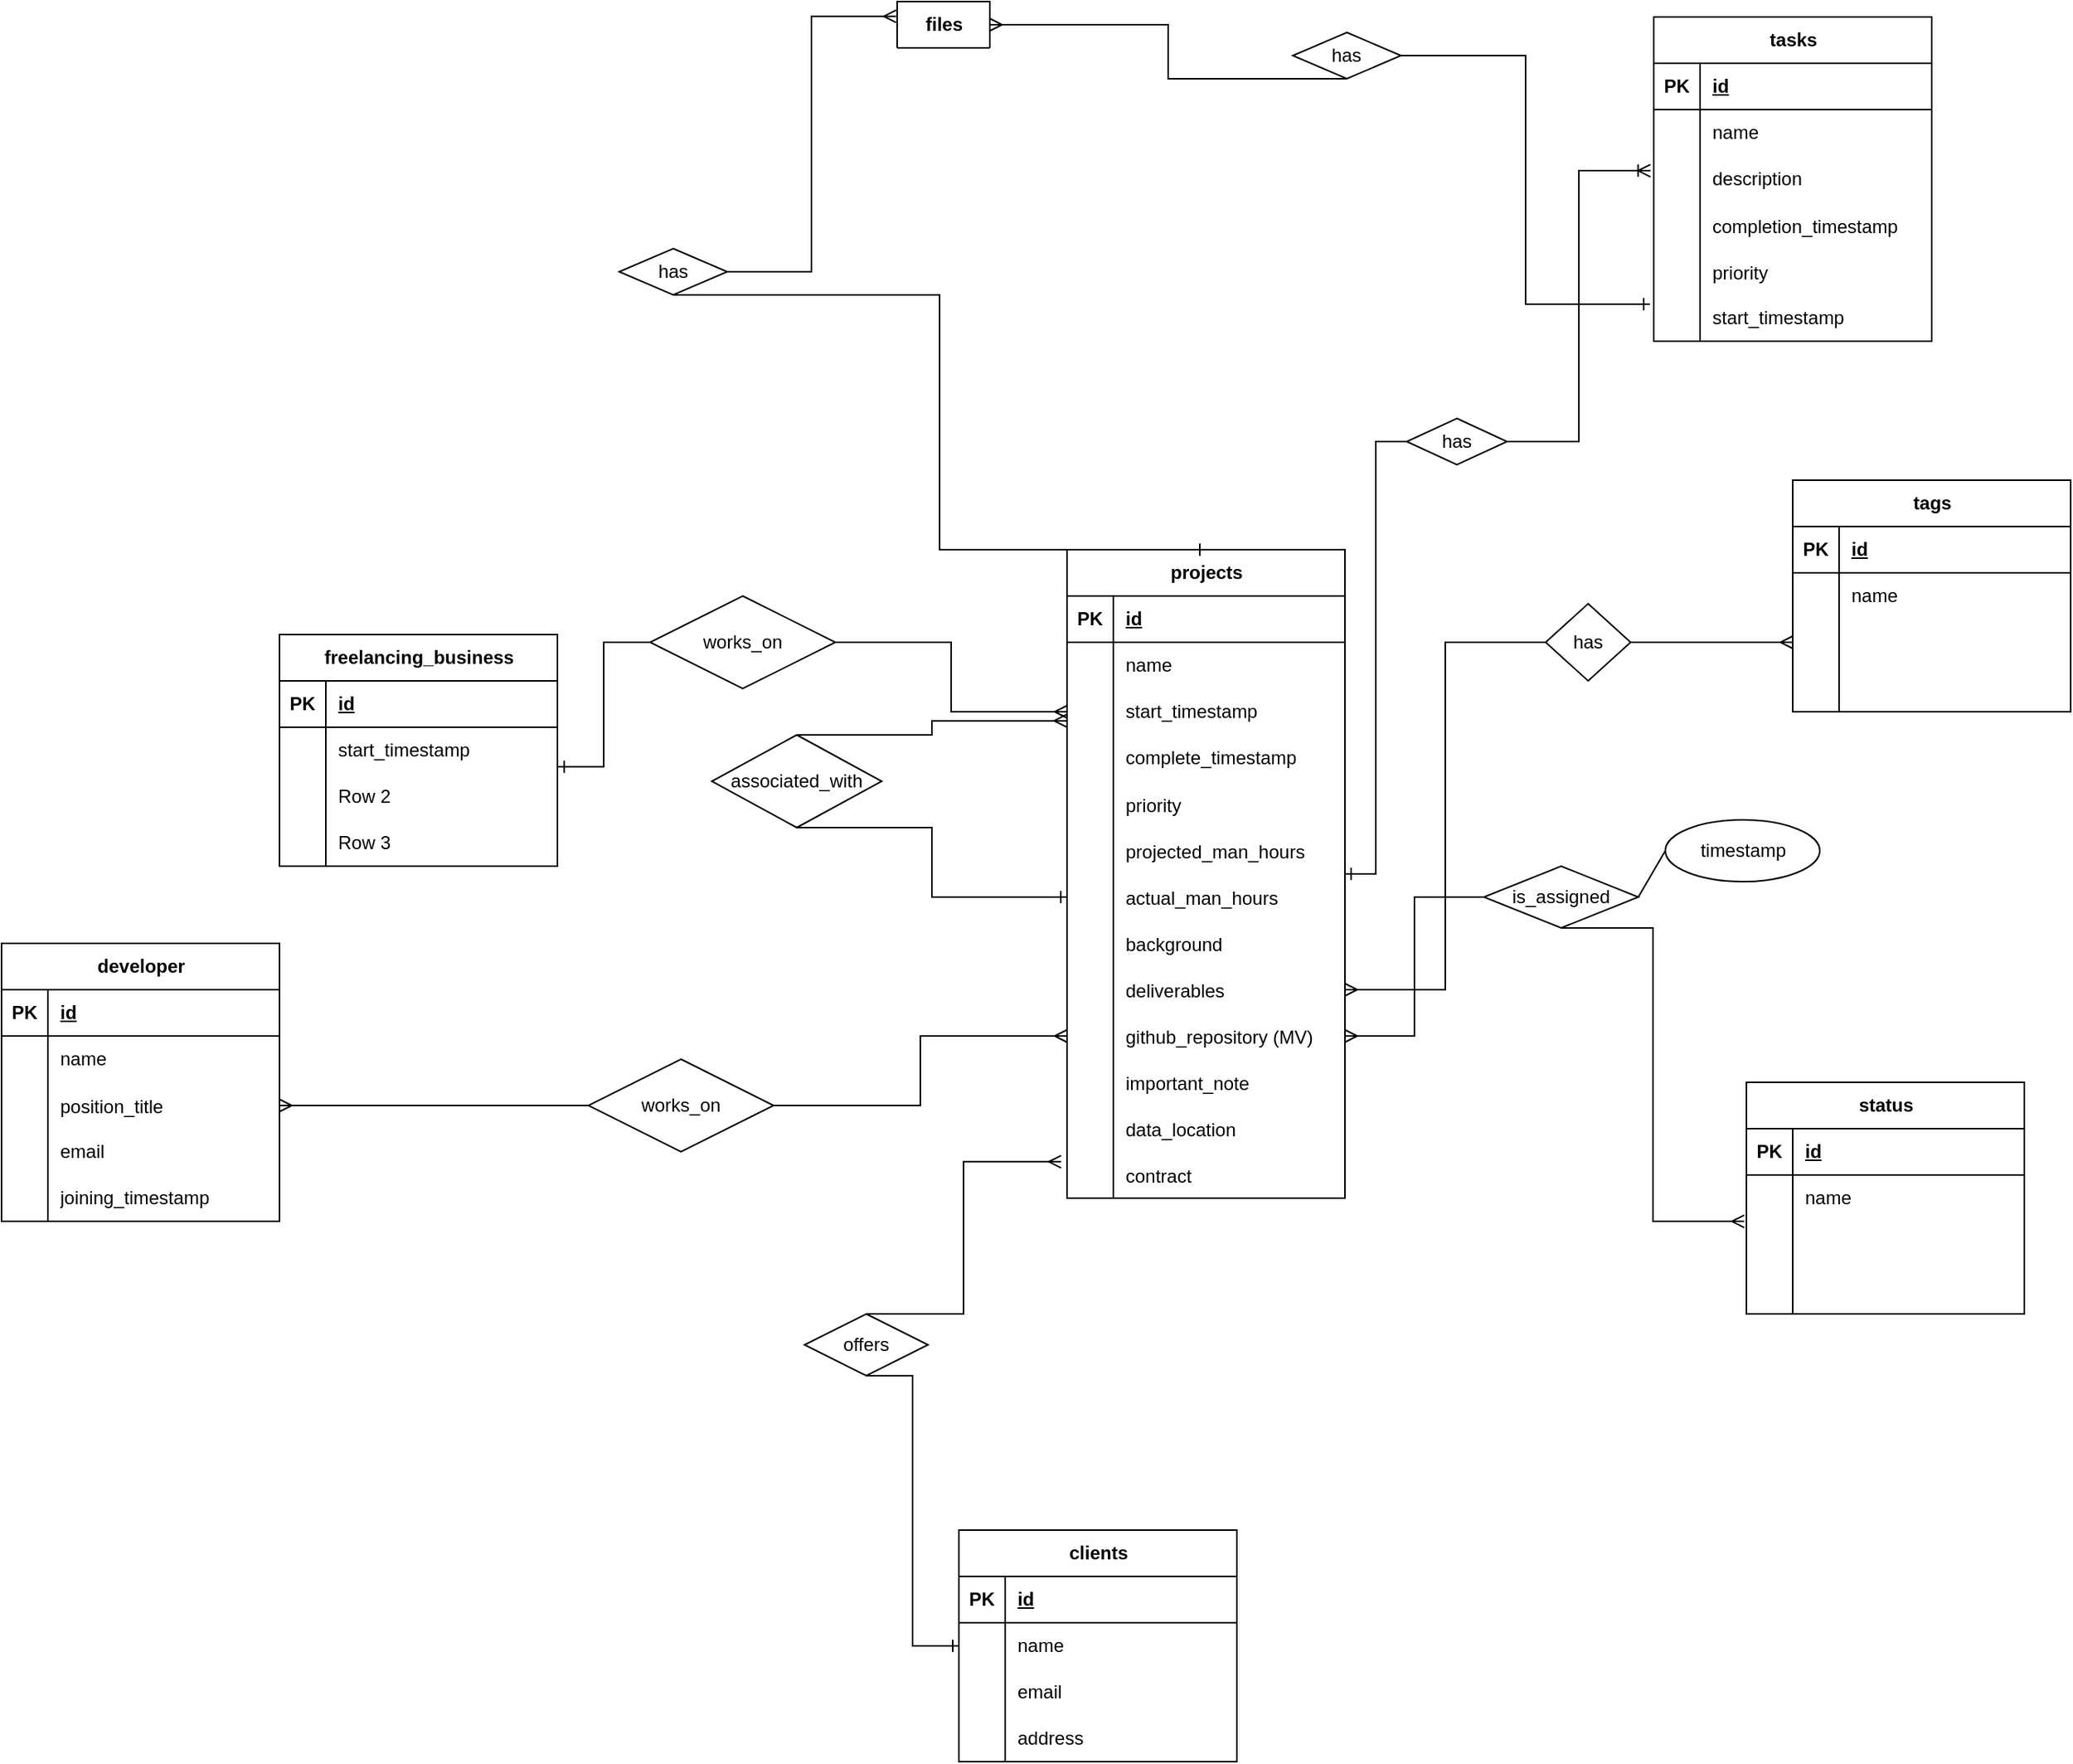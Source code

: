 <mxfile version="24.4.0" type="github">
  <diagram name="Page-1" id="avrD_yOwTQmy9O6q0Dgw">
    <mxGraphModel dx="1910" dy="1811" grid="1" gridSize="10" guides="1" tooltips="1" connect="1" arrows="1" fold="1" page="1" pageScale="1" pageWidth="850" pageHeight="1100" background="none" math="0" shadow="0">
      <root>
        <mxCell id="0" />
        <mxCell id="1" parent="0" />
        <mxCell id="9RLs-IRjbyCC4SIaiwNA-2" value="projects" style="shape=table;startSize=30;container=1;collapsible=1;childLayout=tableLayout;fixedRows=1;rowLines=0;fontStyle=1;align=center;resizeLast=1;html=1;" parent="1" vertex="1">
          <mxGeometry x="140" y="45" width="180" height="420" as="geometry">
            <mxRectangle x="170" y="40" width="80" height="30" as="alternateBounds" />
          </mxGeometry>
        </mxCell>
        <mxCell id="9RLs-IRjbyCC4SIaiwNA-3" value="" style="shape=tableRow;horizontal=0;startSize=0;swimlaneHead=0;swimlaneBody=0;fillColor=none;collapsible=0;dropTarget=0;points=[[0,0.5],[1,0.5]];portConstraint=eastwest;top=0;left=0;right=0;bottom=1;" parent="9RLs-IRjbyCC4SIaiwNA-2" vertex="1">
          <mxGeometry y="30" width="180" height="30" as="geometry" />
        </mxCell>
        <mxCell id="9RLs-IRjbyCC4SIaiwNA-4" value="PK" style="shape=partialRectangle;connectable=0;fillColor=none;top=0;left=0;bottom=0;right=0;fontStyle=1;overflow=hidden;whiteSpace=wrap;html=1;" parent="9RLs-IRjbyCC4SIaiwNA-3" vertex="1">
          <mxGeometry width="30" height="30" as="geometry">
            <mxRectangle width="30" height="30" as="alternateBounds" />
          </mxGeometry>
        </mxCell>
        <mxCell id="9RLs-IRjbyCC4SIaiwNA-5" value="id" style="shape=partialRectangle;connectable=0;fillColor=none;top=0;left=0;bottom=0;right=0;align=left;spacingLeft=6;fontStyle=5;overflow=hidden;whiteSpace=wrap;html=1;" parent="9RLs-IRjbyCC4SIaiwNA-3" vertex="1">
          <mxGeometry x="30" width="150" height="30" as="geometry">
            <mxRectangle width="150" height="30" as="alternateBounds" />
          </mxGeometry>
        </mxCell>
        <mxCell id="9RLs-IRjbyCC4SIaiwNA-6" value="" style="shape=tableRow;horizontal=0;startSize=0;swimlaneHead=0;swimlaneBody=0;fillColor=none;collapsible=0;dropTarget=0;points=[[0,0.5],[1,0.5]];portConstraint=eastwest;top=0;left=0;right=0;bottom=0;" parent="9RLs-IRjbyCC4SIaiwNA-2" vertex="1">
          <mxGeometry y="60" width="180" height="30" as="geometry" />
        </mxCell>
        <mxCell id="9RLs-IRjbyCC4SIaiwNA-7" value="" style="shape=partialRectangle;connectable=0;fillColor=none;top=0;left=0;bottom=0;right=0;editable=1;overflow=hidden;whiteSpace=wrap;html=1;" parent="9RLs-IRjbyCC4SIaiwNA-6" vertex="1">
          <mxGeometry width="30" height="30" as="geometry">
            <mxRectangle width="30" height="30" as="alternateBounds" />
          </mxGeometry>
        </mxCell>
        <mxCell id="9RLs-IRjbyCC4SIaiwNA-8" value="name" style="shape=partialRectangle;connectable=0;fillColor=none;top=0;left=0;bottom=0;right=0;align=left;spacingLeft=6;overflow=hidden;whiteSpace=wrap;html=1;" parent="9RLs-IRjbyCC4SIaiwNA-6" vertex="1">
          <mxGeometry x="30" width="150" height="30" as="geometry">
            <mxRectangle width="150" height="30" as="alternateBounds" />
          </mxGeometry>
        </mxCell>
        <mxCell id="9RLs-IRjbyCC4SIaiwNA-9" value="" style="shape=tableRow;horizontal=0;startSize=0;swimlaneHead=0;swimlaneBody=0;fillColor=none;collapsible=0;dropTarget=0;points=[[0,0.5],[1,0.5]];portConstraint=eastwest;top=0;left=0;right=0;bottom=0;" parent="9RLs-IRjbyCC4SIaiwNA-2" vertex="1">
          <mxGeometry y="90" width="180" height="30" as="geometry" />
        </mxCell>
        <mxCell id="9RLs-IRjbyCC4SIaiwNA-10" value="" style="shape=partialRectangle;connectable=0;fillColor=none;top=0;left=0;bottom=0;right=0;editable=1;overflow=hidden;whiteSpace=wrap;html=1;" parent="9RLs-IRjbyCC4SIaiwNA-9" vertex="1">
          <mxGeometry width="30" height="30" as="geometry">
            <mxRectangle width="30" height="30" as="alternateBounds" />
          </mxGeometry>
        </mxCell>
        <mxCell id="9RLs-IRjbyCC4SIaiwNA-11" value="start_timestamp" style="shape=partialRectangle;connectable=0;fillColor=none;top=0;left=0;bottom=0;right=0;align=left;spacingLeft=6;overflow=hidden;whiteSpace=wrap;html=1;" parent="9RLs-IRjbyCC4SIaiwNA-9" vertex="1">
          <mxGeometry x="30" width="150" height="30" as="geometry">
            <mxRectangle width="150" height="30" as="alternateBounds" />
          </mxGeometry>
        </mxCell>
        <mxCell id="9RLs-IRjbyCC4SIaiwNA-12" value="" style="shape=tableRow;horizontal=0;startSize=0;swimlaneHead=0;swimlaneBody=0;fillColor=none;collapsible=0;dropTarget=0;points=[[0,0.5],[1,0.5]];portConstraint=eastwest;top=0;left=0;right=0;bottom=0;" parent="9RLs-IRjbyCC4SIaiwNA-2" vertex="1">
          <mxGeometry y="120" width="180" height="30" as="geometry" />
        </mxCell>
        <mxCell id="9RLs-IRjbyCC4SIaiwNA-13" value="" style="shape=partialRectangle;connectable=0;fillColor=none;top=0;left=0;bottom=0;right=0;editable=1;overflow=hidden;whiteSpace=wrap;html=1;" parent="9RLs-IRjbyCC4SIaiwNA-12" vertex="1">
          <mxGeometry width="30" height="30" as="geometry">
            <mxRectangle width="30" height="30" as="alternateBounds" />
          </mxGeometry>
        </mxCell>
        <mxCell id="9RLs-IRjbyCC4SIaiwNA-14" value="complete_timestamp" style="shape=partialRectangle;connectable=0;fillColor=none;top=0;left=0;bottom=0;right=0;align=left;spacingLeft=6;overflow=hidden;whiteSpace=wrap;html=1;" parent="9RLs-IRjbyCC4SIaiwNA-12" vertex="1">
          <mxGeometry x="30" width="150" height="30" as="geometry">
            <mxRectangle width="150" height="30" as="alternateBounds" />
          </mxGeometry>
        </mxCell>
        <mxCell id="9RLs-IRjbyCC4SIaiwNA-30" value="" style="shape=tableRow;horizontal=0;startSize=0;swimlaneHead=0;swimlaneBody=0;fillColor=none;collapsible=0;dropTarget=0;points=[[0,0.5],[1,0.5]];portConstraint=eastwest;top=0;left=0;right=0;bottom=0;" parent="9RLs-IRjbyCC4SIaiwNA-2" vertex="1">
          <mxGeometry y="150" width="180" height="30" as="geometry" />
        </mxCell>
        <mxCell id="9RLs-IRjbyCC4SIaiwNA-31" value="" style="shape=partialRectangle;connectable=0;fillColor=none;top=0;left=0;bottom=0;right=0;editable=1;overflow=hidden;" parent="9RLs-IRjbyCC4SIaiwNA-30" vertex="1">
          <mxGeometry width="30" height="30" as="geometry">
            <mxRectangle width="30" height="30" as="alternateBounds" />
          </mxGeometry>
        </mxCell>
        <mxCell id="9RLs-IRjbyCC4SIaiwNA-32" value="priority" style="shape=partialRectangle;connectable=0;fillColor=none;top=0;left=0;bottom=0;right=0;align=left;spacingLeft=6;overflow=hidden;" parent="9RLs-IRjbyCC4SIaiwNA-30" vertex="1">
          <mxGeometry x="30" width="150" height="30" as="geometry">
            <mxRectangle width="150" height="30" as="alternateBounds" />
          </mxGeometry>
        </mxCell>
        <mxCell id="9RLs-IRjbyCC4SIaiwNA-35" value="" style="shape=tableRow;horizontal=0;startSize=0;swimlaneHead=0;swimlaneBody=0;fillColor=none;collapsible=0;dropTarget=0;points=[[0,0.5],[1,0.5]];portConstraint=eastwest;top=0;left=0;right=0;bottom=0;" parent="9RLs-IRjbyCC4SIaiwNA-2" vertex="1">
          <mxGeometry y="180" width="180" height="30" as="geometry" />
        </mxCell>
        <mxCell id="9RLs-IRjbyCC4SIaiwNA-36" value="" style="shape=partialRectangle;connectable=0;fillColor=none;top=0;left=0;bottom=0;right=0;editable=1;overflow=hidden;" parent="9RLs-IRjbyCC4SIaiwNA-35" vertex="1">
          <mxGeometry width="30" height="30" as="geometry">
            <mxRectangle width="30" height="30" as="alternateBounds" />
          </mxGeometry>
        </mxCell>
        <mxCell id="9RLs-IRjbyCC4SIaiwNA-37" value="projected_man_hours" style="shape=partialRectangle;connectable=0;fillColor=none;top=0;left=0;bottom=0;right=0;align=left;spacingLeft=6;overflow=hidden;" parent="9RLs-IRjbyCC4SIaiwNA-35" vertex="1">
          <mxGeometry x="30" width="150" height="30" as="geometry">
            <mxRectangle width="150" height="30" as="alternateBounds" />
          </mxGeometry>
        </mxCell>
        <mxCell id="9RLs-IRjbyCC4SIaiwNA-42" value="" style="shape=tableRow;horizontal=0;startSize=0;swimlaneHead=0;swimlaneBody=0;fillColor=none;collapsible=0;dropTarget=0;points=[[0,0.5],[1,0.5]];portConstraint=eastwest;top=0;left=0;right=0;bottom=0;" parent="9RLs-IRjbyCC4SIaiwNA-2" vertex="1">
          <mxGeometry y="210" width="180" height="30" as="geometry" />
        </mxCell>
        <mxCell id="9RLs-IRjbyCC4SIaiwNA-43" value="" style="shape=partialRectangle;connectable=0;fillColor=none;top=0;left=0;bottom=0;right=0;editable=1;overflow=hidden;" parent="9RLs-IRjbyCC4SIaiwNA-42" vertex="1">
          <mxGeometry width="30" height="30" as="geometry">
            <mxRectangle width="30" height="30" as="alternateBounds" />
          </mxGeometry>
        </mxCell>
        <mxCell id="9RLs-IRjbyCC4SIaiwNA-44" value="actual_man_hours" style="shape=partialRectangle;connectable=0;fillColor=none;top=0;left=0;bottom=0;right=0;align=left;spacingLeft=6;overflow=hidden;" parent="9RLs-IRjbyCC4SIaiwNA-42" vertex="1">
          <mxGeometry x="30" width="150" height="30" as="geometry">
            <mxRectangle width="150" height="30" as="alternateBounds" />
          </mxGeometry>
        </mxCell>
        <mxCell id="9RLs-IRjbyCC4SIaiwNA-45" value="" style="shape=tableRow;horizontal=0;startSize=0;swimlaneHead=0;swimlaneBody=0;fillColor=none;collapsible=0;dropTarget=0;points=[[0,0.5],[1,0.5]];portConstraint=eastwest;top=0;left=0;right=0;bottom=0;" parent="9RLs-IRjbyCC4SIaiwNA-2" vertex="1">
          <mxGeometry y="240" width="180" height="30" as="geometry" />
        </mxCell>
        <mxCell id="9RLs-IRjbyCC4SIaiwNA-46" value="" style="shape=partialRectangle;connectable=0;fillColor=none;top=0;left=0;bottom=0;right=0;editable=1;overflow=hidden;" parent="9RLs-IRjbyCC4SIaiwNA-45" vertex="1">
          <mxGeometry width="30" height="30" as="geometry">
            <mxRectangle width="30" height="30" as="alternateBounds" />
          </mxGeometry>
        </mxCell>
        <mxCell id="9RLs-IRjbyCC4SIaiwNA-47" value="background" style="shape=partialRectangle;connectable=0;fillColor=none;top=0;left=0;bottom=0;right=0;align=left;spacingLeft=6;overflow=hidden;" parent="9RLs-IRjbyCC4SIaiwNA-45" vertex="1">
          <mxGeometry x="30" width="150" height="30" as="geometry">
            <mxRectangle width="150" height="30" as="alternateBounds" />
          </mxGeometry>
        </mxCell>
        <mxCell id="9RLs-IRjbyCC4SIaiwNA-48" value="" style="shape=tableRow;horizontal=0;startSize=0;swimlaneHead=0;swimlaneBody=0;fillColor=none;collapsible=0;dropTarget=0;points=[[0,0.5],[1,0.5]];portConstraint=eastwest;top=0;left=0;right=0;bottom=0;" parent="9RLs-IRjbyCC4SIaiwNA-2" vertex="1">
          <mxGeometry y="270" width="180" height="30" as="geometry" />
        </mxCell>
        <mxCell id="9RLs-IRjbyCC4SIaiwNA-49" value="" style="shape=partialRectangle;connectable=0;fillColor=none;top=0;left=0;bottom=0;right=0;editable=1;overflow=hidden;" parent="9RLs-IRjbyCC4SIaiwNA-48" vertex="1">
          <mxGeometry width="30" height="30" as="geometry">
            <mxRectangle width="30" height="30" as="alternateBounds" />
          </mxGeometry>
        </mxCell>
        <mxCell id="9RLs-IRjbyCC4SIaiwNA-50" value="deliverables" style="shape=partialRectangle;connectable=0;fillColor=none;top=0;left=0;bottom=0;right=0;align=left;spacingLeft=6;overflow=hidden;" parent="9RLs-IRjbyCC4SIaiwNA-48" vertex="1">
          <mxGeometry x="30" width="150" height="30" as="geometry">
            <mxRectangle width="150" height="30" as="alternateBounds" />
          </mxGeometry>
        </mxCell>
        <mxCell id="9RLs-IRjbyCC4SIaiwNA-53" value="" style="shape=tableRow;horizontal=0;startSize=0;swimlaneHead=0;swimlaneBody=0;fillColor=none;collapsible=0;dropTarget=0;points=[[0,0.5],[1,0.5]];portConstraint=eastwest;top=0;left=0;right=0;bottom=0;" parent="9RLs-IRjbyCC4SIaiwNA-2" vertex="1">
          <mxGeometry y="300" width="180" height="30" as="geometry" />
        </mxCell>
        <mxCell id="9RLs-IRjbyCC4SIaiwNA-54" value="" style="shape=partialRectangle;connectable=0;fillColor=none;top=0;left=0;bottom=0;right=0;editable=1;overflow=hidden;" parent="9RLs-IRjbyCC4SIaiwNA-53" vertex="1">
          <mxGeometry width="30" height="30" as="geometry">
            <mxRectangle width="30" height="30" as="alternateBounds" />
          </mxGeometry>
        </mxCell>
        <mxCell id="9RLs-IRjbyCC4SIaiwNA-55" value="github_repository (MV)" style="shape=partialRectangle;connectable=0;fillColor=none;top=0;left=0;bottom=0;right=0;align=left;spacingLeft=6;overflow=hidden;" parent="9RLs-IRjbyCC4SIaiwNA-53" vertex="1">
          <mxGeometry x="30" width="150" height="30" as="geometry">
            <mxRectangle width="150" height="30" as="alternateBounds" />
          </mxGeometry>
        </mxCell>
        <mxCell id="6R7jLB4zL_vwGhcqKwxV-12" value="" style="shape=tableRow;horizontal=0;startSize=0;swimlaneHead=0;swimlaneBody=0;fillColor=none;collapsible=0;dropTarget=0;points=[[0,0.5],[1,0.5]];portConstraint=eastwest;top=0;left=0;right=0;bottom=0;" vertex="1" parent="9RLs-IRjbyCC4SIaiwNA-2">
          <mxGeometry y="330" width="180" height="30" as="geometry" />
        </mxCell>
        <mxCell id="6R7jLB4zL_vwGhcqKwxV-13" value="" style="shape=partialRectangle;connectable=0;fillColor=none;top=0;left=0;bottom=0;right=0;editable=1;overflow=hidden;" vertex="1" parent="6R7jLB4zL_vwGhcqKwxV-12">
          <mxGeometry width="30" height="30" as="geometry">
            <mxRectangle width="30" height="30" as="alternateBounds" />
          </mxGeometry>
        </mxCell>
        <mxCell id="6R7jLB4zL_vwGhcqKwxV-14" value="important_note" style="shape=partialRectangle;connectable=0;fillColor=none;top=0;left=0;bottom=0;right=0;align=left;spacingLeft=6;overflow=hidden;" vertex="1" parent="6R7jLB4zL_vwGhcqKwxV-12">
          <mxGeometry x="30" width="150" height="30" as="geometry">
            <mxRectangle width="150" height="30" as="alternateBounds" />
          </mxGeometry>
        </mxCell>
        <mxCell id="6R7jLB4zL_vwGhcqKwxV-9" value="" style="shape=tableRow;horizontal=0;startSize=0;swimlaneHead=0;swimlaneBody=0;fillColor=none;collapsible=0;dropTarget=0;points=[[0,0.5],[1,0.5]];portConstraint=eastwest;top=0;left=0;right=0;bottom=0;" vertex="1" parent="9RLs-IRjbyCC4SIaiwNA-2">
          <mxGeometry y="360" width="180" height="30" as="geometry" />
        </mxCell>
        <mxCell id="6R7jLB4zL_vwGhcqKwxV-10" value="" style="shape=partialRectangle;connectable=0;fillColor=none;top=0;left=0;bottom=0;right=0;editable=1;overflow=hidden;" vertex="1" parent="6R7jLB4zL_vwGhcqKwxV-9">
          <mxGeometry width="30" height="30" as="geometry">
            <mxRectangle width="30" height="30" as="alternateBounds" />
          </mxGeometry>
        </mxCell>
        <mxCell id="6R7jLB4zL_vwGhcqKwxV-11" value="data_location" style="shape=partialRectangle;connectable=0;fillColor=none;top=0;left=0;bottom=0;right=0;align=left;spacingLeft=6;overflow=hidden;" vertex="1" parent="6R7jLB4zL_vwGhcqKwxV-9">
          <mxGeometry x="30" width="150" height="30" as="geometry">
            <mxRectangle width="150" height="30" as="alternateBounds" />
          </mxGeometry>
        </mxCell>
        <mxCell id="6R7jLB4zL_vwGhcqKwxV-2" value="" style="shape=tableRow;horizontal=0;startSize=0;swimlaneHead=0;swimlaneBody=0;fillColor=none;collapsible=0;dropTarget=0;points=[[0,0.5],[1,0.5]];portConstraint=eastwest;top=0;left=0;right=0;bottom=0;" vertex="1" parent="9RLs-IRjbyCC4SIaiwNA-2">
          <mxGeometry y="390" width="180" height="30" as="geometry" />
        </mxCell>
        <mxCell id="6R7jLB4zL_vwGhcqKwxV-3" value="" style="shape=partialRectangle;connectable=0;fillColor=none;top=0;left=0;bottom=0;right=0;editable=1;overflow=hidden;" vertex="1" parent="6R7jLB4zL_vwGhcqKwxV-2">
          <mxGeometry width="30" height="30" as="geometry">
            <mxRectangle width="30" height="30" as="alternateBounds" />
          </mxGeometry>
        </mxCell>
        <mxCell id="6R7jLB4zL_vwGhcqKwxV-4" value="contract" style="shape=partialRectangle;connectable=0;fillColor=none;top=0;left=0;bottom=0;right=0;align=left;spacingLeft=6;overflow=hidden;" vertex="1" parent="6R7jLB4zL_vwGhcqKwxV-2">
          <mxGeometry x="30" width="150" height="30" as="geometry">
            <mxRectangle width="150" height="30" as="alternateBounds" />
          </mxGeometry>
        </mxCell>
        <mxCell id="9RLs-IRjbyCC4SIaiwNA-82" value="" style="edgeStyle=elbowEdgeStyle;fontSize=12;html=1;endArrow=ERoneToMany;rounded=0;entryX=-0.012;entryY=0.317;entryDx=0;entryDy=0;entryPerimeter=0;exitX=1;exitY=0.5;exitDx=0;exitDy=0;" parent="1" source="9RLs-IRjbyCC4SIaiwNA-84" target="9RLs-IRjbyCC4SIaiwNA-76" edge="1">
          <mxGeometry width="100" height="100" relative="1" as="geometry">
            <mxPoint x="430" y="170" as="sourcePoint" />
            <mxPoint x="410" y="210" as="targetPoint" />
          </mxGeometry>
        </mxCell>
        <mxCell id="9RLs-IRjbyCC4SIaiwNA-84" value="has" style="shape=rhombus;perimeter=rhombusPerimeter;whiteSpace=wrap;html=1;align=center;" parent="1" vertex="1">
          <mxGeometry x="360" y="-40" width="65" height="30" as="geometry" />
        </mxCell>
        <mxCell id="9RLs-IRjbyCC4SIaiwNA-86" value="" style="edgeStyle=elbowEdgeStyle;fontSize=12;html=1;endArrow=ERone;endFill=1;rounded=0;exitX=0;exitY=0.5;exitDx=0;exitDy=0;entryX=1;entryY=0.5;entryDx=0;entryDy=0;" parent="1" source="9RLs-IRjbyCC4SIaiwNA-84" target="9RLs-IRjbyCC4SIaiwNA-2" edge="1">
          <mxGeometry width="100" height="100" relative="1" as="geometry">
            <mxPoint x="220" y="290" as="sourcePoint" />
            <mxPoint x="320" y="190" as="targetPoint" />
          </mxGeometry>
        </mxCell>
        <mxCell id="6R7jLB4zL_vwGhcqKwxV-5" value="associated_with" style="shape=rhombus;perimeter=rhombusPerimeter;whiteSpace=wrap;html=1;align=center;" vertex="1" parent="1">
          <mxGeometry x="-90" y="165" width="110" height="60" as="geometry" />
        </mxCell>
        <mxCell id="6R7jLB4zL_vwGhcqKwxV-6" value="" style="edgeStyle=elbowEdgeStyle;fontSize=12;html=1;endArrow=ERmany;rounded=0;exitX=0.5;exitY=0;exitDx=0;exitDy=0;entryX=-0.002;entryY=0.694;entryDx=0;entryDy=0;entryPerimeter=0;" edge="1" parent="1" source="6R7jLB4zL_vwGhcqKwxV-5" target="9RLs-IRjbyCC4SIaiwNA-9">
          <mxGeometry width="100" height="100" relative="1" as="geometry">
            <mxPoint x="80" y="210" as="sourcePoint" />
            <mxPoint x="180" y="110" as="targetPoint" />
          </mxGeometry>
        </mxCell>
        <mxCell id="6R7jLB4zL_vwGhcqKwxV-7" value="" style="edgeStyle=elbowEdgeStyle;fontSize=12;html=1;endArrow=ERone;endFill=1;rounded=0;entryX=0;entryY=0.5;entryDx=0;entryDy=0;exitX=0.5;exitY=1;exitDx=0;exitDy=0;" edge="1" parent="1" source="6R7jLB4zL_vwGhcqKwxV-5" target="9RLs-IRjbyCC4SIaiwNA-42">
          <mxGeometry width="100" height="100" relative="1" as="geometry">
            <mxPoint x="80" y="210" as="sourcePoint" />
            <mxPoint x="80" y="270" as="targetPoint" />
          </mxGeometry>
        </mxCell>
        <mxCell id="6R7jLB4zL_vwGhcqKwxV-15" value="status" style="shape=table;startSize=30;container=1;collapsible=1;childLayout=tableLayout;fixedRows=1;rowLines=0;fontStyle=1;align=center;resizeLast=1;html=1;" vertex="1" parent="1">
          <mxGeometry x="580" y="390" width="180" height="150" as="geometry">
            <mxRectangle x="460" y="410" width="70" height="30" as="alternateBounds" />
          </mxGeometry>
        </mxCell>
        <mxCell id="6R7jLB4zL_vwGhcqKwxV-16" value="" style="shape=tableRow;horizontal=0;startSize=0;swimlaneHead=0;swimlaneBody=0;fillColor=none;collapsible=0;dropTarget=0;points=[[0,0.5],[1,0.5]];portConstraint=eastwest;top=0;left=0;right=0;bottom=1;" vertex="1" parent="6R7jLB4zL_vwGhcqKwxV-15">
          <mxGeometry y="30" width="180" height="30" as="geometry" />
        </mxCell>
        <mxCell id="6R7jLB4zL_vwGhcqKwxV-17" value="PK" style="shape=partialRectangle;connectable=0;fillColor=none;top=0;left=0;bottom=0;right=0;fontStyle=1;overflow=hidden;whiteSpace=wrap;html=1;" vertex="1" parent="6R7jLB4zL_vwGhcqKwxV-16">
          <mxGeometry width="30" height="30" as="geometry">
            <mxRectangle width="30" height="30" as="alternateBounds" />
          </mxGeometry>
        </mxCell>
        <mxCell id="6R7jLB4zL_vwGhcqKwxV-18" value="id" style="shape=partialRectangle;connectable=0;fillColor=none;top=0;left=0;bottom=0;right=0;align=left;spacingLeft=6;fontStyle=5;overflow=hidden;whiteSpace=wrap;html=1;" vertex="1" parent="6R7jLB4zL_vwGhcqKwxV-16">
          <mxGeometry x="30" width="150" height="30" as="geometry">
            <mxRectangle width="150" height="30" as="alternateBounds" />
          </mxGeometry>
        </mxCell>
        <mxCell id="6R7jLB4zL_vwGhcqKwxV-19" value="" style="shape=tableRow;horizontal=0;startSize=0;swimlaneHead=0;swimlaneBody=0;fillColor=none;collapsible=0;dropTarget=0;points=[[0,0.5],[1,0.5]];portConstraint=eastwest;top=0;left=0;right=0;bottom=0;" vertex="1" parent="6R7jLB4zL_vwGhcqKwxV-15">
          <mxGeometry y="60" width="180" height="30" as="geometry" />
        </mxCell>
        <mxCell id="6R7jLB4zL_vwGhcqKwxV-20" value="" style="shape=partialRectangle;connectable=0;fillColor=none;top=0;left=0;bottom=0;right=0;editable=1;overflow=hidden;whiteSpace=wrap;html=1;" vertex="1" parent="6R7jLB4zL_vwGhcqKwxV-19">
          <mxGeometry width="30" height="30" as="geometry">
            <mxRectangle width="30" height="30" as="alternateBounds" />
          </mxGeometry>
        </mxCell>
        <mxCell id="6R7jLB4zL_vwGhcqKwxV-21" value="name" style="shape=partialRectangle;connectable=0;fillColor=none;top=0;left=0;bottom=0;right=0;align=left;spacingLeft=6;overflow=hidden;whiteSpace=wrap;html=1;" vertex="1" parent="6R7jLB4zL_vwGhcqKwxV-19">
          <mxGeometry x="30" width="150" height="30" as="geometry">
            <mxRectangle width="150" height="30" as="alternateBounds" />
          </mxGeometry>
        </mxCell>
        <mxCell id="6R7jLB4zL_vwGhcqKwxV-22" value="" style="shape=tableRow;horizontal=0;startSize=0;swimlaneHead=0;swimlaneBody=0;fillColor=none;collapsible=0;dropTarget=0;points=[[0,0.5],[1,0.5]];portConstraint=eastwest;top=0;left=0;right=0;bottom=0;" vertex="1" parent="6R7jLB4zL_vwGhcqKwxV-15">
          <mxGeometry y="90" width="180" height="30" as="geometry" />
        </mxCell>
        <mxCell id="6R7jLB4zL_vwGhcqKwxV-23" value="" style="shape=partialRectangle;connectable=0;fillColor=none;top=0;left=0;bottom=0;right=0;editable=1;overflow=hidden;whiteSpace=wrap;html=1;" vertex="1" parent="6R7jLB4zL_vwGhcqKwxV-22">
          <mxGeometry width="30" height="30" as="geometry">
            <mxRectangle width="30" height="30" as="alternateBounds" />
          </mxGeometry>
        </mxCell>
        <mxCell id="6R7jLB4zL_vwGhcqKwxV-24" value="" style="shape=partialRectangle;connectable=0;fillColor=none;top=0;left=0;bottom=0;right=0;align=left;spacingLeft=6;overflow=hidden;whiteSpace=wrap;html=1;" vertex="1" parent="6R7jLB4zL_vwGhcqKwxV-22">
          <mxGeometry x="30" width="150" height="30" as="geometry">
            <mxRectangle width="150" height="30" as="alternateBounds" />
          </mxGeometry>
        </mxCell>
        <mxCell id="6R7jLB4zL_vwGhcqKwxV-25" value="" style="shape=tableRow;horizontal=0;startSize=0;swimlaneHead=0;swimlaneBody=0;fillColor=none;collapsible=0;dropTarget=0;points=[[0,0.5],[1,0.5]];portConstraint=eastwest;top=0;left=0;right=0;bottom=0;" vertex="1" parent="6R7jLB4zL_vwGhcqKwxV-15">
          <mxGeometry y="120" width="180" height="30" as="geometry" />
        </mxCell>
        <mxCell id="6R7jLB4zL_vwGhcqKwxV-26" value="" style="shape=partialRectangle;connectable=0;fillColor=none;top=0;left=0;bottom=0;right=0;editable=1;overflow=hidden;whiteSpace=wrap;html=1;" vertex="1" parent="6R7jLB4zL_vwGhcqKwxV-25">
          <mxGeometry width="30" height="30" as="geometry">
            <mxRectangle width="30" height="30" as="alternateBounds" />
          </mxGeometry>
        </mxCell>
        <mxCell id="6R7jLB4zL_vwGhcqKwxV-27" value="" style="shape=partialRectangle;connectable=0;fillColor=none;top=0;left=0;bottom=0;right=0;align=left;spacingLeft=6;overflow=hidden;whiteSpace=wrap;html=1;" vertex="1" parent="6R7jLB4zL_vwGhcqKwxV-25">
          <mxGeometry x="30" width="150" height="30" as="geometry">
            <mxRectangle width="150" height="30" as="alternateBounds" />
          </mxGeometry>
        </mxCell>
        <mxCell id="6R7jLB4zL_vwGhcqKwxV-30" value="" style="edgeStyle=elbowEdgeStyle;fontSize=12;html=1;endArrow=ERmany;rounded=0;exitX=0.5;exitY=1;exitDx=0;exitDy=0;entryX=-0.008;entryY=0.002;entryDx=0;entryDy=0;entryPerimeter=0;" edge="1" parent="1" source="6R7jLB4zL_vwGhcqKwxV-28" target="6R7jLB4zL_vwGhcqKwxV-22">
          <mxGeometry width="100" height="100" relative="1" as="geometry">
            <mxPoint x="218.94" y="270" as="sourcePoint" />
            <mxPoint x="400" y="490" as="targetPoint" />
          </mxGeometry>
        </mxCell>
        <mxCell id="6R7jLB4zL_vwGhcqKwxV-31" value="" style="edgeStyle=elbowEdgeStyle;fontSize=12;html=1;endArrow=ERmany;rounded=0;exitX=0;exitY=0.5;exitDx=0;exitDy=0;entryX=1;entryY=0.75;entryDx=0;entryDy=0;" edge="1" parent="1" source="6R7jLB4zL_vwGhcqKwxV-28" target="9RLs-IRjbyCC4SIaiwNA-2">
          <mxGeometry width="100" height="100" relative="1" as="geometry">
            <mxPoint x="260" y="520" as="sourcePoint" />
            <mxPoint x="270" y="120" as="targetPoint" />
          </mxGeometry>
        </mxCell>
        <mxCell id="6R7jLB4zL_vwGhcqKwxV-34" value="" style="group" vertex="1" connectable="0" parent="1">
          <mxGeometry x="410" y="220" width="217.5" height="70" as="geometry" />
        </mxCell>
        <mxCell id="6R7jLB4zL_vwGhcqKwxV-28" value="is_assigned" style="shape=rhombus;perimeter=rhombusPerimeter;whiteSpace=wrap;html=1;align=center;" vertex="1" parent="6R7jLB4zL_vwGhcqKwxV-34">
          <mxGeometry y="30" width="100" height="40" as="geometry" />
        </mxCell>
        <mxCell id="6R7jLB4zL_vwGhcqKwxV-32" value="timestamp" style="ellipse;whiteSpace=wrap;html=1;align=center;" vertex="1" parent="6R7jLB4zL_vwGhcqKwxV-34">
          <mxGeometry x="117.5" width="100" height="40" as="geometry" />
        </mxCell>
        <mxCell id="6R7jLB4zL_vwGhcqKwxV-33" value="" style="endArrow=none;html=1;rounded=0;exitX=1;exitY=0.5;exitDx=0;exitDy=0;entryX=0;entryY=0.5;entryDx=0;entryDy=0;" edge="1" parent="6R7jLB4zL_vwGhcqKwxV-34" source="6R7jLB4zL_vwGhcqKwxV-28" target="6R7jLB4zL_vwGhcqKwxV-32">
          <mxGeometry relative="1" as="geometry">
            <mxPoint x="87.5" y="80" as="sourcePoint" />
            <mxPoint x="247.5" y="80" as="targetPoint" />
          </mxGeometry>
        </mxCell>
        <mxCell id="6R7jLB4zL_vwGhcqKwxV-35" value="freelancing_business" style="shape=table;startSize=30;container=1;collapsible=1;childLayout=tableLayout;fixedRows=1;rowLines=0;fontStyle=1;align=center;resizeLast=1;html=1;" vertex="1" parent="1">
          <mxGeometry x="-370" y="100" width="180" height="150" as="geometry" />
        </mxCell>
        <mxCell id="6R7jLB4zL_vwGhcqKwxV-36" value="" style="shape=tableRow;horizontal=0;startSize=0;swimlaneHead=0;swimlaneBody=0;fillColor=none;collapsible=0;dropTarget=0;points=[[0,0.5],[1,0.5]];portConstraint=eastwest;top=0;left=0;right=0;bottom=1;" vertex="1" parent="6R7jLB4zL_vwGhcqKwxV-35">
          <mxGeometry y="30" width="180" height="30" as="geometry" />
        </mxCell>
        <mxCell id="6R7jLB4zL_vwGhcqKwxV-37" value="PK" style="shape=partialRectangle;connectable=0;fillColor=none;top=0;left=0;bottom=0;right=0;fontStyle=1;overflow=hidden;whiteSpace=wrap;html=1;" vertex="1" parent="6R7jLB4zL_vwGhcqKwxV-36">
          <mxGeometry width="30" height="30" as="geometry">
            <mxRectangle width="30" height="30" as="alternateBounds" />
          </mxGeometry>
        </mxCell>
        <mxCell id="6R7jLB4zL_vwGhcqKwxV-38" value="id" style="shape=partialRectangle;connectable=0;fillColor=none;top=0;left=0;bottom=0;right=0;align=left;spacingLeft=6;fontStyle=5;overflow=hidden;whiteSpace=wrap;html=1;" vertex="1" parent="6R7jLB4zL_vwGhcqKwxV-36">
          <mxGeometry x="30" width="150" height="30" as="geometry">
            <mxRectangle width="150" height="30" as="alternateBounds" />
          </mxGeometry>
        </mxCell>
        <mxCell id="6R7jLB4zL_vwGhcqKwxV-39" value="" style="shape=tableRow;horizontal=0;startSize=0;swimlaneHead=0;swimlaneBody=0;fillColor=none;collapsible=0;dropTarget=0;points=[[0,0.5],[1,0.5]];portConstraint=eastwest;top=0;left=0;right=0;bottom=0;" vertex="1" parent="6R7jLB4zL_vwGhcqKwxV-35">
          <mxGeometry y="60" width="180" height="30" as="geometry" />
        </mxCell>
        <mxCell id="6R7jLB4zL_vwGhcqKwxV-40" value="" style="shape=partialRectangle;connectable=0;fillColor=none;top=0;left=0;bottom=0;right=0;editable=1;overflow=hidden;whiteSpace=wrap;html=1;" vertex="1" parent="6R7jLB4zL_vwGhcqKwxV-39">
          <mxGeometry width="30" height="30" as="geometry">
            <mxRectangle width="30" height="30" as="alternateBounds" />
          </mxGeometry>
        </mxCell>
        <mxCell id="6R7jLB4zL_vwGhcqKwxV-41" value="start_timestamp" style="shape=partialRectangle;connectable=0;fillColor=none;top=0;left=0;bottom=0;right=0;align=left;spacingLeft=6;overflow=hidden;whiteSpace=wrap;html=1;" vertex="1" parent="6R7jLB4zL_vwGhcqKwxV-39">
          <mxGeometry x="30" width="150" height="30" as="geometry">
            <mxRectangle width="150" height="30" as="alternateBounds" />
          </mxGeometry>
        </mxCell>
        <mxCell id="6R7jLB4zL_vwGhcqKwxV-42" value="" style="shape=tableRow;horizontal=0;startSize=0;swimlaneHead=0;swimlaneBody=0;fillColor=none;collapsible=0;dropTarget=0;points=[[0,0.5],[1,0.5]];portConstraint=eastwest;top=0;left=0;right=0;bottom=0;" vertex="1" parent="6R7jLB4zL_vwGhcqKwxV-35">
          <mxGeometry y="90" width="180" height="30" as="geometry" />
        </mxCell>
        <mxCell id="6R7jLB4zL_vwGhcqKwxV-43" value="" style="shape=partialRectangle;connectable=0;fillColor=none;top=0;left=0;bottom=0;right=0;editable=1;overflow=hidden;whiteSpace=wrap;html=1;" vertex="1" parent="6R7jLB4zL_vwGhcqKwxV-42">
          <mxGeometry width="30" height="30" as="geometry">
            <mxRectangle width="30" height="30" as="alternateBounds" />
          </mxGeometry>
        </mxCell>
        <mxCell id="6R7jLB4zL_vwGhcqKwxV-44" value="Row 2" style="shape=partialRectangle;connectable=0;fillColor=none;top=0;left=0;bottom=0;right=0;align=left;spacingLeft=6;overflow=hidden;whiteSpace=wrap;html=1;" vertex="1" parent="6R7jLB4zL_vwGhcqKwxV-42">
          <mxGeometry x="30" width="150" height="30" as="geometry">
            <mxRectangle width="150" height="30" as="alternateBounds" />
          </mxGeometry>
        </mxCell>
        <mxCell id="6R7jLB4zL_vwGhcqKwxV-45" value="" style="shape=tableRow;horizontal=0;startSize=0;swimlaneHead=0;swimlaneBody=0;fillColor=none;collapsible=0;dropTarget=0;points=[[0,0.5],[1,0.5]];portConstraint=eastwest;top=0;left=0;right=0;bottom=0;" vertex="1" parent="6R7jLB4zL_vwGhcqKwxV-35">
          <mxGeometry y="120" width="180" height="30" as="geometry" />
        </mxCell>
        <mxCell id="6R7jLB4zL_vwGhcqKwxV-46" value="" style="shape=partialRectangle;connectable=0;fillColor=none;top=0;left=0;bottom=0;right=0;editable=1;overflow=hidden;whiteSpace=wrap;html=1;" vertex="1" parent="6R7jLB4zL_vwGhcqKwxV-45">
          <mxGeometry width="30" height="30" as="geometry">
            <mxRectangle width="30" height="30" as="alternateBounds" />
          </mxGeometry>
        </mxCell>
        <mxCell id="6R7jLB4zL_vwGhcqKwxV-47" value="Row 3" style="shape=partialRectangle;connectable=0;fillColor=none;top=0;left=0;bottom=0;right=0;align=left;spacingLeft=6;overflow=hidden;whiteSpace=wrap;html=1;" vertex="1" parent="6R7jLB4zL_vwGhcqKwxV-45">
          <mxGeometry x="30" width="150" height="30" as="geometry">
            <mxRectangle width="150" height="30" as="alternateBounds" />
          </mxGeometry>
        </mxCell>
        <mxCell id="6R7jLB4zL_vwGhcqKwxV-48" value="works_on" style="shape=rhombus;perimeter=rhombusPerimeter;whiteSpace=wrap;html=1;align=center;" vertex="1" parent="1">
          <mxGeometry x="-130" y="75" width="120" height="60" as="geometry" />
        </mxCell>
        <mxCell id="6R7jLB4zL_vwGhcqKwxV-49" value="" style="edgeStyle=elbowEdgeStyle;fontSize=12;html=1;endArrow=ERone;endFill=1;rounded=0;exitX=0;exitY=0.5;exitDx=0;exitDy=0;entryX=1.002;entryY=-0.146;entryDx=0;entryDy=0;entryPerimeter=0;" edge="1" parent="1" source="6R7jLB4zL_vwGhcqKwxV-48" target="6R7jLB4zL_vwGhcqKwxV-42">
          <mxGeometry width="100" height="100" relative="1" as="geometry">
            <mxPoint x="-170" y="320" as="sourcePoint" />
            <mxPoint x="-70" y="220" as="targetPoint" />
          </mxGeometry>
        </mxCell>
        <mxCell id="6R7jLB4zL_vwGhcqKwxV-50" value="" style="edgeStyle=elbowEdgeStyle;fontSize=12;html=1;endArrow=ERmany;rounded=0;exitX=1;exitY=0.5;exitDx=0;exitDy=0;entryX=0;entryY=0.25;entryDx=0;entryDy=0;" edge="1" parent="1" source="6R7jLB4zL_vwGhcqKwxV-48" target="9RLs-IRjbyCC4SIaiwNA-2">
          <mxGeometry width="100" height="100" relative="1" as="geometry">
            <mxPoint x="-160" y="420" as="sourcePoint" />
            <mxPoint x="-60" y="320" as="targetPoint" />
          </mxGeometry>
        </mxCell>
        <mxCell id="9RLs-IRjbyCC4SIaiwNA-69" value="tasks" style="shape=table;startSize=30;container=1;collapsible=1;childLayout=tableLayout;fixedRows=1;rowLines=0;fontStyle=1;align=center;resizeLast=1;html=1;" parent="1" vertex="1">
          <mxGeometry x="520" y="-300" width="180" height="210" as="geometry">
            <mxRectangle x="520" y="-300" width="70" height="30" as="alternateBounds" />
          </mxGeometry>
        </mxCell>
        <mxCell id="9RLs-IRjbyCC4SIaiwNA-70" value="" style="shape=tableRow;horizontal=0;startSize=0;swimlaneHead=0;swimlaneBody=0;fillColor=none;collapsible=0;dropTarget=0;points=[[0,0.5],[1,0.5]];portConstraint=eastwest;top=0;left=0;right=0;bottom=1;" parent="9RLs-IRjbyCC4SIaiwNA-69" vertex="1">
          <mxGeometry y="30" width="180" height="30" as="geometry" />
        </mxCell>
        <mxCell id="9RLs-IRjbyCC4SIaiwNA-71" value="PK" style="shape=partialRectangle;connectable=0;fillColor=none;top=0;left=0;bottom=0;right=0;fontStyle=1;overflow=hidden;whiteSpace=wrap;html=1;" parent="9RLs-IRjbyCC4SIaiwNA-70" vertex="1">
          <mxGeometry width="30" height="30" as="geometry">
            <mxRectangle width="30" height="30" as="alternateBounds" />
          </mxGeometry>
        </mxCell>
        <mxCell id="9RLs-IRjbyCC4SIaiwNA-72" value="id" style="shape=partialRectangle;connectable=0;fillColor=none;top=0;left=0;bottom=0;right=0;align=left;spacingLeft=6;fontStyle=5;overflow=hidden;whiteSpace=wrap;html=1;" parent="9RLs-IRjbyCC4SIaiwNA-70" vertex="1">
          <mxGeometry x="30" width="150" height="30" as="geometry">
            <mxRectangle width="150" height="30" as="alternateBounds" />
          </mxGeometry>
        </mxCell>
        <mxCell id="9RLs-IRjbyCC4SIaiwNA-73" value="" style="shape=tableRow;horizontal=0;startSize=0;swimlaneHead=0;swimlaneBody=0;fillColor=none;collapsible=0;dropTarget=0;points=[[0,0.5],[1,0.5]];portConstraint=eastwest;top=0;left=0;right=0;bottom=0;" parent="9RLs-IRjbyCC4SIaiwNA-69" vertex="1">
          <mxGeometry y="60" width="180" height="30" as="geometry" />
        </mxCell>
        <mxCell id="9RLs-IRjbyCC4SIaiwNA-74" value="" style="shape=partialRectangle;connectable=0;fillColor=none;top=0;left=0;bottom=0;right=0;editable=1;overflow=hidden;whiteSpace=wrap;html=1;" parent="9RLs-IRjbyCC4SIaiwNA-73" vertex="1">
          <mxGeometry width="30" height="30" as="geometry">
            <mxRectangle width="30" height="30" as="alternateBounds" />
          </mxGeometry>
        </mxCell>
        <mxCell id="9RLs-IRjbyCC4SIaiwNA-75" value="name" style="shape=partialRectangle;connectable=0;fillColor=none;top=0;left=0;bottom=0;right=0;align=left;spacingLeft=6;overflow=hidden;whiteSpace=wrap;html=1;" parent="9RLs-IRjbyCC4SIaiwNA-73" vertex="1">
          <mxGeometry x="30" width="150" height="30" as="geometry">
            <mxRectangle width="150" height="30" as="alternateBounds" />
          </mxGeometry>
        </mxCell>
        <mxCell id="9RLs-IRjbyCC4SIaiwNA-76" value="" style="shape=tableRow;horizontal=0;startSize=0;swimlaneHead=0;swimlaneBody=0;fillColor=none;collapsible=0;dropTarget=0;points=[[0,0.5],[1,0.5]];portConstraint=eastwest;top=0;left=0;right=0;bottom=0;" parent="9RLs-IRjbyCC4SIaiwNA-69" vertex="1">
          <mxGeometry y="90" width="180" height="30" as="geometry" />
        </mxCell>
        <mxCell id="9RLs-IRjbyCC4SIaiwNA-77" value="" style="shape=partialRectangle;connectable=0;fillColor=none;top=0;left=0;bottom=0;right=0;editable=1;overflow=hidden;whiteSpace=wrap;html=1;" parent="9RLs-IRjbyCC4SIaiwNA-76" vertex="1">
          <mxGeometry width="30" height="30" as="geometry">
            <mxRectangle width="30" height="30" as="alternateBounds" />
          </mxGeometry>
        </mxCell>
        <mxCell id="9RLs-IRjbyCC4SIaiwNA-78" value="description" style="shape=partialRectangle;connectable=0;fillColor=none;top=0;left=0;bottom=0;right=0;align=left;spacingLeft=6;overflow=hidden;whiteSpace=wrap;html=1;" parent="9RLs-IRjbyCC4SIaiwNA-76" vertex="1">
          <mxGeometry x="30" width="150" height="30" as="geometry">
            <mxRectangle width="150" height="30" as="alternateBounds" />
          </mxGeometry>
        </mxCell>
        <mxCell id="6R7jLB4zL_vwGhcqKwxV-51" value="" style="shape=tableRow;horizontal=0;startSize=0;swimlaneHead=0;swimlaneBody=0;fillColor=none;collapsible=0;dropTarget=0;points=[[0,0.5],[1,0.5]];portConstraint=eastwest;top=0;left=0;right=0;bottom=0;" vertex="1" parent="9RLs-IRjbyCC4SIaiwNA-69">
          <mxGeometry y="120" width="180" height="30" as="geometry" />
        </mxCell>
        <mxCell id="6R7jLB4zL_vwGhcqKwxV-52" value="" style="shape=partialRectangle;connectable=0;fillColor=none;top=0;left=0;bottom=0;right=0;editable=1;overflow=hidden;" vertex="1" parent="6R7jLB4zL_vwGhcqKwxV-51">
          <mxGeometry width="30" height="30" as="geometry">
            <mxRectangle width="30" height="30" as="alternateBounds" />
          </mxGeometry>
        </mxCell>
        <mxCell id="6R7jLB4zL_vwGhcqKwxV-53" value="completion_timestamp" style="shape=partialRectangle;connectable=0;fillColor=none;top=0;left=0;bottom=0;right=0;align=left;spacingLeft=6;overflow=hidden;" vertex="1" parent="6R7jLB4zL_vwGhcqKwxV-51">
          <mxGeometry x="30" width="150" height="30" as="geometry">
            <mxRectangle width="150" height="30" as="alternateBounds" />
          </mxGeometry>
        </mxCell>
        <mxCell id="6R7jLB4zL_vwGhcqKwxV-54" value="" style="shape=tableRow;horizontal=0;startSize=0;swimlaneHead=0;swimlaneBody=0;fillColor=none;collapsible=0;dropTarget=0;points=[[0,0.5],[1,0.5]];portConstraint=eastwest;top=0;left=0;right=0;bottom=0;" vertex="1" parent="9RLs-IRjbyCC4SIaiwNA-69">
          <mxGeometry y="150" width="180" height="30" as="geometry" />
        </mxCell>
        <mxCell id="6R7jLB4zL_vwGhcqKwxV-55" value="" style="shape=partialRectangle;connectable=0;fillColor=none;top=0;left=0;bottom=0;right=0;editable=1;overflow=hidden;" vertex="1" parent="6R7jLB4zL_vwGhcqKwxV-54">
          <mxGeometry width="30" height="30" as="geometry">
            <mxRectangle width="30" height="30" as="alternateBounds" />
          </mxGeometry>
        </mxCell>
        <mxCell id="6R7jLB4zL_vwGhcqKwxV-56" value="priority" style="shape=partialRectangle;connectable=0;fillColor=none;top=0;left=0;bottom=0;right=0;align=left;spacingLeft=6;overflow=hidden;" vertex="1" parent="6R7jLB4zL_vwGhcqKwxV-54">
          <mxGeometry x="30" width="150" height="30" as="geometry">
            <mxRectangle width="150" height="30" as="alternateBounds" />
          </mxGeometry>
        </mxCell>
        <mxCell id="9RLs-IRjbyCC4SIaiwNA-79" value="" style="shape=tableRow;horizontal=0;startSize=0;swimlaneHead=0;swimlaneBody=0;fillColor=none;collapsible=0;dropTarget=0;points=[[0,0.5],[1,0.5]];portConstraint=eastwest;top=0;left=0;right=0;bottom=0;" parent="9RLs-IRjbyCC4SIaiwNA-69" vertex="1">
          <mxGeometry y="180" width="180" height="30" as="geometry" />
        </mxCell>
        <mxCell id="9RLs-IRjbyCC4SIaiwNA-80" value="" style="shape=partialRectangle;connectable=0;fillColor=none;top=0;left=0;bottom=0;right=0;editable=1;overflow=hidden;whiteSpace=wrap;html=1;" parent="9RLs-IRjbyCC4SIaiwNA-79" vertex="1">
          <mxGeometry width="30" height="30" as="geometry">
            <mxRectangle width="30" height="30" as="alternateBounds" />
          </mxGeometry>
        </mxCell>
        <mxCell id="9RLs-IRjbyCC4SIaiwNA-81" value="start_timestamp" style="shape=partialRectangle;connectable=0;fillColor=none;top=0;left=0;bottom=0;right=0;align=left;spacingLeft=6;overflow=hidden;whiteSpace=wrap;html=1;" parent="9RLs-IRjbyCC4SIaiwNA-79" vertex="1">
          <mxGeometry x="30" width="150" height="30" as="geometry">
            <mxRectangle width="150" height="30" as="alternateBounds" />
          </mxGeometry>
        </mxCell>
        <mxCell id="6R7jLB4zL_vwGhcqKwxV-57" value="files" style="shape=table;startSize=30;container=1;collapsible=1;childLayout=tableLayout;fixedRows=1;rowLines=0;fontStyle=1;align=center;resizeLast=1;html=1;" vertex="1" collapsed="1" parent="1">
          <mxGeometry x="30" y="-310" width="60" height="30" as="geometry">
            <mxRectangle x="-100" y="-410" width="180" height="180" as="alternateBounds" />
          </mxGeometry>
        </mxCell>
        <mxCell id="6R7jLB4zL_vwGhcqKwxV-58" value="" style="shape=tableRow;horizontal=0;startSize=0;swimlaneHead=0;swimlaneBody=0;fillColor=none;collapsible=0;dropTarget=0;points=[[0,0.5],[1,0.5]];portConstraint=eastwest;top=0;left=0;right=0;bottom=1;" vertex="1" parent="6R7jLB4zL_vwGhcqKwxV-57">
          <mxGeometry y="30" width="180" height="30" as="geometry" />
        </mxCell>
        <mxCell id="6R7jLB4zL_vwGhcqKwxV-59" value="PK" style="shape=partialRectangle;connectable=0;fillColor=none;top=0;left=0;bottom=0;right=0;fontStyle=1;overflow=hidden;whiteSpace=wrap;html=1;" vertex="1" parent="6R7jLB4zL_vwGhcqKwxV-58">
          <mxGeometry width="30" height="30" as="geometry">
            <mxRectangle width="30" height="30" as="alternateBounds" />
          </mxGeometry>
        </mxCell>
        <mxCell id="6R7jLB4zL_vwGhcqKwxV-60" value="id" style="shape=partialRectangle;connectable=0;fillColor=none;top=0;left=0;bottom=0;right=0;align=left;spacingLeft=6;fontStyle=5;overflow=hidden;whiteSpace=wrap;html=1;" vertex="1" parent="6R7jLB4zL_vwGhcqKwxV-58">
          <mxGeometry x="30" width="150" height="30" as="geometry">
            <mxRectangle width="150" height="30" as="alternateBounds" />
          </mxGeometry>
        </mxCell>
        <mxCell id="6R7jLB4zL_vwGhcqKwxV-61" value="" style="shape=tableRow;horizontal=0;startSize=0;swimlaneHead=0;swimlaneBody=0;fillColor=none;collapsible=0;dropTarget=0;points=[[0,0.5],[1,0.5]];portConstraint=eastwest;top=0;left=0;right=0;bottom=0;" vertex="1" parent="6R7jLB4zL_vwGhcqKwxV-57">
          <mxGeometry y="60" width="180" height="30" as="geometry" />
        </mxCell>
        <mxCell id="6R7jLB4zL_vwGhcqKwxV-62" value="" style="shape=partialRectangle;connectable=0;fillColor=none;top=0;left=0;bottom=0;right=0;editable=1;overflow=hidden;whiteSpace=wrap;html=1;" vertex="1" parent="6R7jLB4zL_vwGhcqKwxV-61">
          <mxGeometry width="30" height="30" as="geometry">
            <mxRectangle width="30" height="30" as="alternateBounds" />
          </mxGeometry>
        </mxCell>
        <mxCell id="6R7jLB4zL_vwGhcqKwxV-63" value="name" style="shape=partialRectangle;connectable=0;fillColor=none;top=0;left=0;bottom=0;right=0;align=left;spacingLeft=6;overflow=hidden;whiteSpace=wrap;html=1;" vertex="1" parent="6R7jLB4zL_vwGhcqKwxV-61">
          <mxGeometry x="30" width="150" height="30" as="geometry">
            <mxRectangle width="150" height="30" as="alternateBounds" />
          </mxGeometry>
        </mxCell>
        <mxCell id="6R7jLB4zL_vwGhcqKwxV-64" value="" style="shape=tableRow;horizontal=0;startSize=0;swimlaneHead=0;swimlaneBody=0;fillColor=none;collapsible=0;dropTarget=0;points=[[0,0.5],[1,0.5]];portConstraint=eastwest;top=0;left=0;right=0;bottom=0;" vertex="1" parent="6R7jLB4zL_vwGhcqKwxV-57">
          <mxGeometry y="90" width="180" height="30" as="geometry" />
        </mxCell>
        <mxCell id="6R7jLB4zL_vwGhcqKwxV-65" value="" style="shape=partialRectangle;connectable=0;fillColor=none;top=0;left=0;bottom=0;right=0;editable=1;overflow=hidden;whiteSpace=wrap;html=1;" vertex="1" parent="6R7jLB4zL_vwGhcqKwxV-64">
          <mxGeometry width="30" height="30" as="geometry">
            <mxRectangle width="30" height="30" as="alternateBounds" />
          </mxGeometry>
        </mxCell>
        <mxCell id="6R7jLB4zL_vwGhcqKwxV-66" value="description" style="shape=partialRectangle;connectable=0;fillColor=none;top=0;left=0;bottom=0;right=0;align=left;spacingLeft=6;overflow=hidden;whiteSpace=wrap;html=1;" vertex="1" parent="6R7jLB4zL_vwGhcqKwxV-64">
          <mxGeometry x="30" width="150" height="30" as="geometry">
            <mxRectangle width="150" height="30" as="alternateBounds" />
          </mxGeometry>
        </mxCell>
        <mxCell id="6R7jLB4zL_vwGhcqKwxV-70" value="" style="shape=tableRow;horizontal=0;startSize=0;swimlaneHead=0;swimlaneBody=0;fillColor=none;collapsible=0;dropTarget=0;points=[[0,0.5],[1,0.5]];portConstraint=eastwest;top=0;left=0;right=0;bottom=0;" vertex="1" parent="6R7jLB4zL_vwGhcqKwxV-57">
          <mxGeometry y="120" width="180" height="30" as="geometry" />
        </mxCell>
        <mxCell id="6R7jLB4zL_vwGhcqKwxV-71" value="" style="shape=partialRectangle;connectable=0;fillColor=none;top=0;left=0;bottom=0;right=0;editable=1;overflow=hidden;" vertex="1" parent="6R7jLB4zL_vwGhcqKwxV-70">
          <mxGeometry width="30" height="30" as="geometry">
            <mxRectangle width="30" height="30" as="alternateBounds" />
          </mxGeometry>
        </mxCell>
        <mxCell id="6R7jLB4zL_vwGhcqKwxV-72" value="timestamp" style="shape=partialRectangle;connectable=0;fillColor=none;top=0;left=0;bottom=0;right=0;align=left;spacingLeft=6;overflow=hidden;" vertex="1" parent="6R7jLB4zL_vwGhcqKwxV-70">
          <mxGeometry x="30" width="150" height="30" as="geometry">
            <mxRectangle width="150" height="30" as="alternateBounds" />
          </mxGeometry>
        </mxCell>
        <mxCell id="6R7jLB4zL_vwGhcqKwxV-67" value="" style="shape=tableRow;horizontal=0;startSize=0;swimlaneHead=0;swimlaneBody=0;fillColor=none;collapsible=0;dropTarget=0;points=[[0,0.5],[1,0.5]];portConstraint=eastwest;top=0;left=0;right=0;bottom=0;" vertex="1" parent="6R7jLB4zL_vwGhcqKwxV-57">
          <mxGeometry y="150" width="180" height="30" as="geometry" />
        </mxCell>
        <mxCell id="6R7jLB4zL_vwGhcqKwxV-68" value="" style="shape=partialRectangle;connectable=0;fillColor=none;top=0;left=0;bottom=0;right=0;editable=1;overflow=hidden;whiteSpace=wrap;html=1;" vertex="1" parent="6R7jLB4zL_vwGhcqKwxV-67">
          <mxGeometry width="30" height="30" as="geometry">
            <mxRectangle width="30" height="30" as="alternateBounds" />
          </mxGeometry>
        </mxCell>
        <mxCell id="6R7jLB4zL_vwGhcqKwxV-69" value="location" style="shape=partialRectangle;connectable=0;fillColor=none;top=0;left=0;bottom=0;right=0;align=left;spacingLeft=6;overflow=hidden;whiteSpace=wrap;html=1;" vertex="1" parent="6R7jLB4zL_vwGhcqKwxV-67">
          <mxGeometry x="30" width="150" height="30" as="geometry">
            <mxRectangle width="150" height="30" as="alternateBounds" />
          </mxGeometry>
        </mxCell>
        <mxCell id="6R7jLB4zL_vwGhcqKwxV-73" value="has" style="shape=rhombus;perimeter=rhombusPerimeter;whiteSpace=wrap;html=1;align=center;" vertex="1" parent="1">
          <mxGeometry x="286.25" y="-290" width="70" height="30" as="geometry" />
        </mxCell>
        <mxCell id="6R7jLB4zL_vwGhcqKwxV-74" value="has" style="shape=rhombus;perimeter=rhombusPerimeter;whiteSpace=wrap;html=1;align=center;" vertex="1" parent="1">
          <mxGeometry x="-150" y="-150" width="70" height="30" as="geometry" />
        </mxCell>
        <mxCell id="6R7jLB4zL_vwGhcqKwxV-75" value="" style="edgeStyle=elbowEdgeStyle;fontSize=12;html=1;endArrow=ERone;endFill=1;rounded=0;exitX=1;exitY=0.5;exitDx=0;exitDy=0;entryX=-0.014;entryY=0.201;entryDx=0;entryDy=0;entryPerimeter=0;" edge="1" parent="1" source="6R7jLB4zL_vwGhcqKwxV-73" target="9RLs-IRjbyCC4SIaiwNA-79">
          <mxGeometry width="100" height="100" relative="1" as="geometry">
            <mxPoint x="530" y="250" as="sourcePoint" />
            <mxPoint x="630" y="150" as="targetPoint" />
          </mxGeometry>
        </mxCell>
        <mxCell id="6R7jLB4zL_vwGhcqKwxV-76" value="" style="edgeStyle=elbowEdgeStyle;fontSize=12;html=1;endArrow=ERmany;rounded=0;exitX=0.5;exitY=1;exitDx=0;exitDy=0;" edge="1" parent="1" source="6R7jLB4zL_vwGhcqKwxV-73" target="6R7jLB4zL_vwGhcqKwxV-61">
          <mxGeometry width="100" height="100" relative="1" as="geometry">
            <mxPoint x="620" y="190" as="sourcePoint" />
            <mxPoint x="720" y="90" as="targetPoint" />
          </mxGeometry>
        </mxCell>
        <mxCell id="6R7jLB4zL_vwGhcqKwxV-77" value="" style="edgeStyle=elbowEdgeStyle;fontSize=12;html=1;endArrow=ERmany;rounded=0;entryX=-0.011;entryY=0.319;entryDx=0;entryDy=0;entryPerimeter=0;exitX=1;exitY=0.5;exitDx=0;exitDy=0;" edge="1" parent="1" source="6R7jLB4zL_vwGhcqKwxV-74" target="6R7jLB4zL_vwGhcqKwxV-64">
          <mxGeometry width="100" height="100" relative="1" as="geometry">
            <mxPoint x="-210" y="-245" as="sourcePoint" />
            <mxPoint x="330" y="380" as="targetPoint" />
          </mxGeometry>
        </mxCell>
        <mxCell id="6R7jLB4zL_vwGhcqKwxV-78" value="" style="edgeStyle=elbowEdgeStyle;fontSize=12;html=1;endArrow=ERone;endFill=1;rounded=0;exitX=0.5;exitY=1;exitDx=0;exitDy=0;entryX=0.5;entryY=0;entryDx=0;entryDy=0;" edge="1" parent="1" source="6R7jLB4zL_vwGhcqKwxV-74" target="9RLs-IRjbyCC4SIaiwNA-2">
          <mxGeometry width="100" height="100" relative="1" as="geometry">
            <mxPoint x="210" y="390" as="sourcePoint" />
            <mxPoint x="310" y="290" as="targetPoint" />
          </mxGeometry>
        </mxCell>
        <mxCell id="6R7jLB4zL_vwGhcqKwxV-80" value="developer" style="shape=table;startSize=30;container=1;collapsible=1;childLayout=tableLayout;fixedRows=1;rowLines=0;fontStyle=1;align=center;resizeLast=1;html=1;" vertex="1" parent="1">
          <mxGeometry x="-550" y="300" width="180" height="180" as="geometry" />
        </mxCell>
        <mxCell id="6R7jLB4zL_vwGhcqKwxV-81" value="" style="shape=tableRow;horizontal=0;startSize=0;swimlaneHead=0;swimlaneBody=0;fillColor=none;collapsible=0;dropTarget=0;points=[[0,0.5],[1,0.5]];portConstraint=eastwest;top=0;left=0;right=0;bottom=1;" vertex="1" parent="6R7jLB4zL_vwGhcqKwxV-80">
          <mxGeometry y="30" width="180" height="30" as="geometry" />
        </mxCell>
        <mxCell id="6R7jLB4zL_vwGhcqKwxV-82" value="PK" style="shape=partialRectangle;connectable=0;fillColor=none;top=0;left=0;bottom=0;right=0;fontStyle=1;overflow=hidden;whiteSpace=wrap;html=1;" vertex="1" parent="6R7jLB4zL_vwGhcqKwxV-81">
          <mxGeometry width="30" height="30" as="geometry">
            <mxRectangle width="30" height="30" as="alternateBounds" />
          </mxGeometry>
        </mxCell>
        <mxCell id="6R7jLB4zL_vwGhcqKwxV-83" value="id" style="shape=partialRectangle;connectable=0;fillColor=none;top=0;left=0;bottom=0;right=0;align=left;spacingLeft=6;fontStyle=5;overflow=hidden;whiteSpace=wrap;html=1;" vertex="1" parent="6R7jLB4zL_vwGhcqKwxV-81">
          <mxGeometry x="30" width="150" height="30" as="geometry">
            <mxRectangle width="150" height="30" as="alternateBounds" />
          </mxGeometry>
        </mxCell>
        <mxCell id="6R7jLB4zL_vwGhcqKwxV-84" value="" style="shape=tableRow;horizontal=0;startSize=0;swimlaneHead=0;swimlaneBody=0;fillColor=none;collapsible=0;dropTarget=0;points=[[0,0.5],[1,0.5]];portConstraint=eastwest;top=0;left=0;right=0;bottom=0;" vertex="1" parent="6R7jLB4zL_vwGhcqKwxV-80">
          <mxGeometry y="60" width="180" height="30" as="geometry" />
        </mxCell>
        <mxCell id="6R7jLB4zL_vwGhcqKwxV-85" value="" style="shape=partialRectangle;connectable=0;fillColor=none;top=0;left=0;bottom=0;right=0;editable=1;overflow=hidden;whiteSpace=wrap;html=1;" vertex="1" parent="6R7jLB4zL_vwGhcqKwxV-84">
          <mxGeometry width="30" height="30" as="geometry">
            <mxRectangle width="30" height="30" as="alternateBounds" />
          </mxGeometry>
        </mxCell>
        <mxCell id="6R7jLB4zL_vwGhcqKwxV-86" value="name" style="shape=partialRectangle;connectable=0;fillColor=none;top=0;left=0;bottom=0;right=0;align=left;spacingLeft=6;overflow=hidden;whiteSpace=wrap;html=1;" vertex="1" parent="6R7jLB4zL_vwGhcqKwxV-84">
          <mxGeometry x="30" width="150" height="30" as="geometry">
            <mxRectangle width="150" height="30" as="alternateBounds" />
          </mxGeometry>
        </mxCell>
        <mxCell id="6R7jLB4zL_vwGhcqKwxV-93" value="" style="shape=tableRow;horizontal=0;startSize=0;swimlaneHead=0;swimlaneBody=0;fillColor=none;collapsible=0;dropTarget=0;points=[[0,0.5],[1,0.5]];portConstraint=eastwest;top=0;left=0;right=0;bottom=0;" vertex="1" parent="6R7jLB4zL_vwGhcqKwxV-80">
          <mxGeometry y="90" width="180" height="30" as="geometry" />
        </mxCell>
        <mxCell id="6R7jLB4zL_vwGhcqKwxV-94" value="" style="shape=partialRectangle;connectable=0;fillColor=none;top=0;left=0;bottom=0;right=0;editable=1;overflow=hidden;" vertex="1" parent="6R7jLB4zL_vwGhcqKwxV-93">
          <mxGeometry width="30" height="30" as="geometry">
            <mxRectangle width="30" height="30" as="alternateBounds" />
          </mxGeometry>
        </mxCell>
        <mxCell id="6R7jLB4zL_vwGhcqKwxV-95" value="position_title" style="shape=partialRectangle;connectable=0;fillColor=none;top=0;left=0;bottom=0;right=0;align=left;spacingLeft=6;overflow=hidden;" vertex="1" parent="6R7jLB4zL_vwGhcqKwxV-93">
          <mxGeometry x="30" width="150" height="30" as="geometry">
            <mxRectangle width="150" height="30" as="alternateBounds" />
          </mxGeometry>
        </mxCell>
        <mxCell id="6R7jLB4zL_vwGhcqKwxV-87" value="" style="shape=tableRow;horizontal=0;startSize=0;swimlaneHead=0;swimlaneBody=0;fillColor=none;collapsible=0;dropTarget=0;points=[[0,0.5],[1,0.5]];portConstraint=eastwest;top=0;left=0;right=0;bottom=0;" vertex="1" parent="6R7jLB4zL_vwGhcqKwxV-80">
          <mxGeometry y="120" width="180" height="30" as="geometry" />
        </mxCell>
        <mxCell id="6R7jLB4zL_vwGhcqKwxV-88" value="" style="shape=partialRectangle;connectable=0;fillColor=none;top=0;left=0;bottom=0;right=0;editable=1;overflow=hidden;whiteSpace=wrap;html=1;" vertex="1" parent="6R7jLB4zL_vwGhcqKwxV-87">
          <mxGeometry width="30" height="30" as="geometry">
            <mxRectangle width="30" height="30" as="alternateBounds" />
          </mxGeometry>
        </mxCell>
        <mxCell id="6R7jLB4zL_vwGhcqKwxV-89" value="email" style="shape=partialRectangle;connectable=0;fillColor=none;top=0;left=0;bottom=0;right=0;align=left;spacingLeft=6;overflow=hidden;whiteSpace=wrap;html=1;" vertex="1" parent="6R7jLB4zL_vwGhcqKwxV-87">
          <mxGeometry x="30" width="150" height="30" as="geometry">
            <mxRectangle width="150" height="30" as="alternateBounds" />
          </mxGeometry>
        </mxCell>
        <mxCell id="6R7jLB4zL_vwGhcqKwxV-90" value="" style="shape=tableRow;horizontal=0;startSize=0;swimlaneHead=0;swimlaneBody=0;fillColor=none;collapsible=0;dropTarget=0;points=[[0,0.5],[1,0.5]];portConstraint=eastwest;top=0;left=0;right=0;bottom=0;" vertex="1" parent="6R7jLB4zL_vwGhcqKwxV-80">
          <mxGeometry y="150" width="180" height="30" as="geometry" />
        </mxCell>
        <mxCell id="6R7jLB4zL_vwGhcqKwxV-91" value="" style="shape=partialRectangle;connectable=0;fillColor=none;top=0;left=0;bottom=0;right=0;editable=1;overflow=hidden;whiteSpace=wrap;html=1;" vertex="1" parent="6R7jLB4zL_vwGhcqKwxV-90">
          <mxGeometry width="30" height="30" as="geometry">
            <mxRectangle width="30" height="30" as="alternateBounds" />
          </mxGeometry>
        </mxCell>
        <mxCell id="6R7jLB4zL_vwGhcqKwxV-92" value="joining_timestamp" style="shape=partialRectangle;connectable=0;fillColor=none;top=0;left=0;bottom=0;right=0;align=left;spacingLeft=6;overflow=hidden;whiteSpace=wrap;html=1;" vertex="1" parent="6R7jLB4zL_vwGhcqKwxV-90">
          <mxGeometry x="30" width="150" height="30" as="geometry">
            <mxRectangle width="150" height="30" as="alternateBounds" />
          </mxGeometry>
        </mxCell>
        <mxCell id="6R7jLB4zL_vwGhcqKwxV-96" value="works_on" style="shape=rhombus;perimeter=rhombusPerimeter;whiteSpace=wrap;html=1;align=center;" vertex="1" parent="1">
          <mxGeometry x="-170" y="375" width="120" height="60" as="geometry" />
        </mxCell>
        <mxCell id="6R7jLB4zL_vwGhcqKwxV-97" value="" style="edgeStyle=elbowEdgeStyle;fontSize=12;html=1;endArrow=ERmany;rounded=0;exitX=1;exitY=0.5;exitDx=0;exitDy=0;entryX=0;entryY=0.75;entryDx=0;entryDy=0;" edge="1" parent="1" source="6R7jLB4zL_vwGhcqKwxV-96" target="9RLs-IRjbyCC4SIaiwNA-2">
          <mxGeometry width="100" height="100" relative="1" as="geometry">
            <mxPoint x="-50" y="520" as="sourcePoint" />
            <mxPoint x="50" y="420" as="targetPoint" />
          </mxGeometry>
        </mxCell>
        <mxCell id="6R7jLB4zL_vwGhcqKwxV-98" value="" style="edgeStyle=elbowEdgeStyle;fontSize=12;html=1;endArrow=ERmany;rounded=0;entryX=1;entryY=0.5;entryDx=0;entryDy=0;exitX=0;exitY=0.5;exitDx=0;exitDy=0;" edge="1" parent="1" source="6R7jLB4zL_vwGhcqKwxV-96" target="6R7jLB4zL_vwGhcqKwxV-93">
          <mxGeometry width="100" height="100" relative="1" as="geometry">
            <mxPoint x="-80" y="590" as="sourcePoint" />
            <mxPoint x="20" y="490" as="targetPoint" />
          </mxGeometry>
        </mxCell>
        <mxCell id="6R7jLB4zL_vwGhcqKwxV-99" value="tags" style="shape=table;startSize=30;container=1;collapsible=1;childLayout=tableLayout;fixedRows=1;rowLines=0;fontStyle=1;align=center;resizeLast=1;html=1;" vertex="1" parent="1">
          <mxGeometry x="610" width="180" height="150" as="geometry" />
        </mxCell>
        <mxCell id="6R7jLB4zL_vwGhcqKwxV-100" value="" style="shape=tableRow;horizontal=0;startSize=0;swimlaneHead=0;swimlaneBody=0;fillColor=none;collapsible=0;dropTarget=0;points=[[0,0.5],[1,0.5]];portConstraint=eastwest;top=0;left=0;right=0;bottom=1;" vertex="1" parent="6R7jLB4zL_vwGhcqKwxV-99">
          <mxGeometry y="30" width="180" height="30" as="geometry" />
        </mxCell>
        <mxCell id="6R7jLB4zL_vwGhcqKwxV-101" value="PK" style="shape=partialRectangle;connectable=0;fillColor=none;top=0;left=0;bottom=0;right=0;fontStyle=1;overflow=hidden;whiteSpace=wrap;html=1;" vertex="1" parent="6R7jLB4zL_vwGhcqKwxV-100">
          <mxGeometry width="30" height="30" as="geometry">
            <mxRectangle width="30" height="30" as="alternateBounds" />
          </mxGeometry>
        </mxCell>
        <mxCell id="6R7jLB4zL_vwGhcqKwxV-102" value="id" style="shape=partialRectangle;connectable=0;fillColor=none;top=0;left=0;bottom=0;right=0;align=left;spacingLeft=6;fontStyle=5;overflow=hidden;whiteSpace=wrap;html=1;" vertex="1" parent="6R7jLB4zL_vwGhcqKwxV-100">
          <mxGeometry x="30" width="150" height="30" as="geometry">
            <mxRectangle width="150" height="30" as="alternateBounds" />
          </mxGeometry>
        </mxCell>
        <mxCell id="6R7jLB4zL_vwGhcqKwxV-103" value="" style="shape=tableRow;horizontal=0;startSize=0;swimlaneHead=0;swimlaneBody=0;fillColor=none;collapsible=0;dropTarget=0;points=[[0,0.5],[1,0.5]];portConstraint=eastwest;top=0;left=0;right=0;bottom=0;" vertex="1" parent="6R7jLB4zL_vwGhcqKwxV-99">
          <mxGeometry y="60" width="180" height="30" as="geometry" />
        </mxCell>
        <mxCell id="6R7jLB4zL_vwGhcqKwxV-104" value="" style="shape=partialRectangle;connectable=0;fillColor=none;top=0;left=0;bottom=0;right=0;editable=1;overflow=hidden;whiteSpace=wrap;html=1;" vertex="1" parent="6R7jLB4zL_vwGhcqKwxV-103">
          <mxGeometry width="30" height="30" as="geometry">
            <mxRectangle width="30" height="30" as="alternateBounds" />
          </mxGeometry>
        </mxCell>
        <mxCell id="6R7jLB4zL_vwGhcqKwxV-105" value="name" style="shape=partialRectangle;connectable=0;fillColor=none;top=0;left=0;bottom=0;right=0;align=left;spacingLeft=6;overflow=hidden;whiteSpace=wrap;html=1;" vertex="1" parent="6R7jLB4zL_vwGhcqKwxV-103">
          <mxGeometry x="30" width="150" height="30" as="geometry">
            <mxRectangle width="150" height="30" as="alternateBounds" />
          </mxGeometry>
        </mxCell>
        <mxCell id="6R7jLB4zL_vwGhcqKwxV-106" value="" style="shape=tableRow;horizontal=0;startSize=0;swimlaneHead=0;swimlaneBody=0;fillColor=none;collapsible=0;dropTarget=0;points=[[0,0.5],[1,0.5]];portConstraint=eastwest;top=0;left=0;right=0;bottom=0;" vertex="1" parent="6R7jLB4zL_vwGhcqKwxV-99">
          <mxGeometry y="90" width="180" height="30" as="geometry" />
        </mxCell>
        <mxCell id="6R7jLB4zL_vwGhcqKwxV-107" value="" style="shape=partialRectangle;connectable=0;fillColor=none;top=0;left=0;bottom=0;right=0;editable=1;overflow=hidden;whiteSpace=wrap;html=1;" vertex="1" parent="6R7jLB4zL_vwGhcqKwxV-106">
          <mxGeometry width="30" height="30" as="geometry">
            <mxRectangle width="30" height="30" as="alternateBounds" />
          </mxGeometry>
        </mxCell>
        <mxCell id="6R7jLB4zL_vwGhcqKwxV-108" value="" style="shape=partialRectangle;connectable=0;fillColor=none;top=0;left=0;bottom=0;right=0;align=left;spacingLeft=6;overflow=hidden;whiteSpace=wrap;html=1;" vertex="1" parent="6R7jLB4zL_vwGhcqKwxV-106">
          <mxGeometry x="30" width="150" height="30" as="geometry">
            <mxRectangle width="150" height="30" as="alternateBounds" />
          </mxGeometry>
        </mxCell>
        <mxCell id="6R7jLB4zL_vwGhcqKwxV-109" value="" style="shape=tableRow;horizontal=0;startSize=0;swimlaneHead=0;swimlaneBody=0;fillColor=none;collapsible=0;dropTarget=0;points=[[0,0.5],[1,0.5]];portConstraint=eastwest;top=0;left=0;right=0;bottom=0;" vertex="1" parent="6R7jLB4zL_vwGhcqKwxV-99">
          <mxGeometry y="120" width="180" height="30" as="geometry" />
        </mxCell>
        <mxCell id="6R7jLB4zL_vwGhcqKwxV-110" value="" style="shape=partialRectangle;connectable=0;fillColor=none;top=0;left=0;bottom=0;right=0;editable=1;overflow=hidden;whiteSpace=wrap;html=1;" vertex="1" parent="6R7jLB4zL_vwGhcqKwxV-109">
          <mxGeometry width="30" height="30" as="geometry">
            <mxRectangle width="30" height="30" as="alternateBounds" />
          </mxGeometry>
        </mxCell>
        <mxCell id="6R7jLB4zL_vwGhcqKwxV-111" value="" style="shape=partialRectangle;connectable=0;fillColor=none;top=0;left=0;bottom=0;right=0;align=left;spacingLeft=6;overflow=hidden;whiteSpace=wrap;html=1;" vertex="1" parent="6R7jLB4zL_vwGhcqKwxV-109">
          <mxGeometry x="30" width="150" height="30" as="geometry">
            <mxRectangle width="150" height="30" as="alternateBounds" />
          </mxGeometry>
        </mxCell>
        <mxCell id="6R7jLB4zL_vwGhcqKwxV-112" value="has" style="shape=rhombus;perimeter=rhombusPerimeter;whiteSpace=wrap;html=1;align=center;" vertex="1" parent="1">
          <mxGeometry x="450" y="80" width="55" height="50" as="geometry" />
        </mxCell>
        <mxCell id="6R7jLB4zL_vwGhcqKwxV-115" value="" style="edgeStyle=elbowEdgeStyle;fontSize=12;html=1;endArrow=ERmany;rounded=0;exitX=0;exitY=0.5;exitDx=0;exitDy=0;entryX=1;entryY=0.5;entryDx=0;entryDy=0;" edge="1" parent="1" source="6R7jLB4zL_vwGhcqKwxV-112" target="9RLs-IRjbyCC4SIaiwNA-48">
          <mxGeometry width="100" height="100" relative="1" as="geometry">
            <mxPoint x="-150" y="560" as="sourcePoint" />
            <mxPoint x="-50" y="460" as="targetPoint" />
          </mxGeometry>
        </mxCell>
        <mxCell id="6R7jLB4zL_vwGhcqKwxV-116" value="" style="edgeStyle=elbowEdgeStyle;fontSize=12;html=1;endArrow=ERmany;rounded=0;exitX=1;exitY=0.5;exitDx=0;exitDy=0;entryX=0;entryY=0.5;entryDx=0;entryDy=0;" edge="1" parent="1" source="6R7jLB4zL_vwGhcqKwxV-112" target="6R7jLB4zL_vwGhcqKwxV-106">
          <mxGeometry width="100" height="100" relative="1" as="geometry">
            <mxPoint x="190" y="560" as="sourcePoint" />
            <mxPoint x="290" y="460" as="targetPoint" />
          </mxGeometry>
        </mxCell>
        <mxCell id="6R7jLB4zL_vwGhcqKwxV-118" value="clients" style="shape=table;startSize=30;container=1;collapsible=1;childLayout=tableLayout;fixedRows=1;rowLines=0;fontStyle=1;align=center;resizeLast=1;html=1;" vertex="1" parent="1">
          <mxGeometry x="70" y="680" width="180" height="150" as="geometry" />
        </mxCell>
        <mxCell id="6R7jLB4zL_vwGhcqKwxV-119" value="" style="shape=tableRow;horizontal=0;startSize=0;swimlaneHead=0;swimlaneBody=0;fillColor=none;collapsible=0;dropTarget=0;points=[[0,0.5],[1,0.5]];portConstraint=eastwest;top=0;left=0;right=0;bottom=1;" vertex="1" parent="6R7jLB4zL_vwGhcqKwxV-118">
          <mxGeometry y="30" width="180" height="30" as="geometry" />
        </mxCell>
        <mxCell id="6R7jLB4zL_vwGhcqKwxV-120" value="PK" style="shape=partialRectangle;connectable=0;fillColor=none;top=0;left=0;bottom=0;right=0;fontStyle=1;overflow=hidden;whiteSpace=wrap;html=1;" vertex="1" parent="6R7jLB4zL_vwGhcqKwxV-119">
          <mxGeometry width="30" height="30" as="geometry">
            <mxRectangle width="30" height="30" as="alternateBounds" />
          </mxGeometry>
        </mxCell>
        <mxCell id="6R7jLB4zL_vwGhcqKwxV-121" value="id" style="shape=partialRectangle;connectable=0;fillColor=none;top=0;left=0;bottom=0;right=0;align=left;spacingLeft=6;fontStyle=5;overflow=hidden;whiteSpace=wrap;html=1;" vertex="1" parent="6R7jLB4zL_vwGhcqKwxV-119">
          <mxGeometry x="30" width="150" height="30" as="geometry">
            <mxRectangle width="150" height="30" as="alternateBounds" />
          </mxGeometry>
        </mxCell>
        <mxCell id="6R7jLB4zL_vwGhcqKwxV-122" value="" style="shape=tableRow;horizontal=0;startSize=0;swimlaneHead=0;swimlaneBody=0;fillColor=none;collapsible=0;dropTarget=0;points=[[0,0.5],[1,0.5]];portConstraint=eastwest;top=0;left=0;right=0;bottom=0;" vertex="1" parent="6R7jLB4zL_vwGhcqKwxV-118">
          <mxGeometry y="60" width="180" height="30" as="geometry" />
        </mxCell>
        <mxCell id="6R7jLB4zL_vwGhcqKwxV-123" value="" style="shape=partialRectangle;connectable=0;fillColor=none;top=0;left=0;bottom=0;right=0;editable=1;overflow=hidden;whiteSpace=wrap;html=1;" vertex="1" parent="6R7jLB4zL_vwGhcqKwxV-122">
          <mxGeometry width="30" height="30" as="geometry">
            <mxRectangle width="30" height="30" as="alternateBounds" />
          </mxGeometry>
        </mxCell>
        <mxCell id="6R7jLB4zL_vwGhcqKwxV-124" value="name" style="shape=partialRectangle;connectable=0;fillColor=none;top=0;left=0;bottom=0;right=0;align=left;spacingLeft=6;overflow=hidden;whiteSpace=wrap;html=1;" vertex="1" parent="6R7jLB4zL_vwGhcqKwxV-122">
          <mxGeometry x="30" width="150" height="30" as="geometry">
            <mxRectangle width="150" height="30" as="alternateBounds" />
          </mxGeometry>
        </mxCell>
        <mxCell id="6R7jLB4zL_vwGhcqKwxV-125" value="" style="shape=tableRow;horizontal=0;startSize=0;swimlaneHead=0;swimlaneBody=0;fillColor=none;collapsible=0;dropTarget=0;points=[[0,0.5],[1,0.5]];portConstraint=eastwest;top=0;left=0;right=0;bottom=0;" vertex="1" parent="6R7jLB4zL_vwGhcqKwxV-118">
          <mxGeometry y="90" width="180" height="30" as="geometry" />
        </mxCell>
        <mxCell id="6R7jLB4zL_vwGhcqKwxV-126" value="" style="shape=partialRectangle;connectable=0;fillColor=none;top=0;left=0;bottom=0;right=0;editable=1;overflow=hidden;whiteSpace=wrap;html=1;" vertex="1" parent="6R7jLB4zL_vwGhcqKwxV-125">
          <mxGeometry width="30" height="30" as="geometry">
            <mxRectangle width="30" height="30" as="alternateBounds" />
          </mxGeometry>
        </mxCell>
        <mxCell id="6R7jLB4zL_vwGhcqKwxV-127" value="email" style="shape=partialRectangle;connectable=0;fillColor=none;top=0;left=0;bottom=0;right=0;align=left;spacingLeft=6;overflow=hidden;whiteSpace=wrap;html=1;" vertex="1" parent="6R7jLB4zL_vwGhcqKwxV-125">
          <mxGeometry x="30" width="150" height="30" as="geometry">
            <mxRectangle width="150" height="30" as="alternateBounds" />
          </mxGeometry>
        </mxCell>
        <mxCell id="6R7jLB4zL_vwGhcqKwxV-128" value="" style="shape=tableRow;horizontal=0;startSize=0;swimlaneHead=0;swimlaneBody=0;fillColor=none;collapsible=0;dropTarget=0;points=[[0,0.5],[1,0.5]];portConstraint=eastwest;top=0;left=0;right=0;bottom=0;" vertex="1" parent="6R7jLB4zL_vwGhcqKwxV-118">
          <mxGeometry y="120" width="180" height="30" as="geometry" />
        </mxCell>
        <mxCell id="6R7jLB4zL_vwGhcqKwxV-129" value="" style="shape=partialRectangle;connectable=0;fillColor=none;top=0;left=0;bottom=0;right=0;editable=1;overflow=hidden;whiteSpace=wrap;html=1;" vertex="1" parent="6R7jLB4zL_vwGhcqKwxV-128">
          <mxGeometry width="30" height="30" as="geometry">
            <mxRectangle width="30" height="30" as="alternateBounds" />
          </mxGeometry>
        </mxCell>
        <mxCell id="6R7jLB4zL_vwGhcqKwxV-130" value="address" style="shape=partialRectangle;connectable=0;fillColor=none;top=0;left=0;bottom=0;right=0;align=left;spacingLeft=6;overflow=hidden;whiteSpace=wrap;html=1;" vertex="1" parent="6R7jLB4zL_vwGhcqKwxV-128">
          <mxGeometry x="30" width="150" height="30" as="geometry">
            <mxRectangle width="150" height="30" as="alternateBounds" />
          </mxGeometry>
        </mxCell>
        <mxCell id="6R7jLB4zL_vwGhcqKwxV-131" value="offers" style="shape=rhombus;perimeter=rhombusPerimeter;whiteSpace=wrap;html=1;align=center;" vertex="1" parent="1">
          <mxGeometry x="-30" y="540" width="80" height="40" as="geometry" />
        </mxCell>
        <mxCell id="6R7jLB4zL_vwGhcqKwxV-132" value="" style="edgeStyle=elbowEdgeStyle;fontSize=12;html=1;endArrow=ERmany;rounded=0;exitX=0.5;exitY=0;exitDx=0;exitDy=0;entryX=-0.021;entryY=0.214;entryDx=0;entryDy=0;entryPerimeter=0;" edge="1" parent="1" source="6R7jLB4zL_vwGhcqKwxV-131" target="6R7jLB4zL_vwGhcqKwxV-2">
          <mxGeometry width="100" height="100" relative="1" as="geometry">
            <mxPoint x="150" y="650" as="sourcePoint" />
            <mxPoint x="250" y="550" as="targetPoint" />
          </mxGeometry>
        </mxCell>
        <mxCell id="6R7jLB4zL_vwGhcqKwxV-134" value="" style="edgeStyle=elbowEdgeStyle;fontSize=12;html=1;endArrow=ERone;endFill=1;rounded=0;exitX=0.5;exitY=1;exitDx=0;exitDy=0;entryX=0;entryY=0.5;entryDx=0;entryDy=0;" edge="1" parent="1" source="6R7jLB4zL_vwGhcqKwxV-131" target="6R7jLB4zL_vwGhcqKwxV-122">
          <mxGeometry width="100" height="100" relative="1" as="geometry">
            <mxPoint x="-50" y="740" as="sourcePoint" />
            <mxPoint x="50" y="640" as="targetPoint" />
          </mxGeometry>
        </mxCell>
      </root>
    </mxGraphModel>
  </diagram>
</mxfile>
